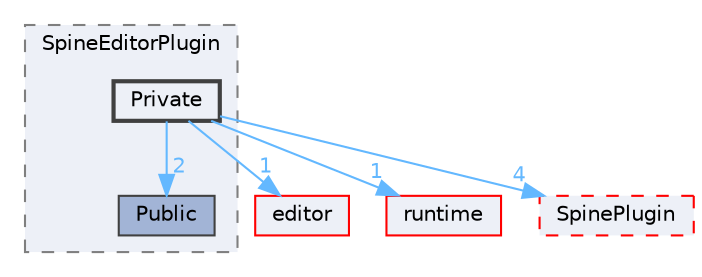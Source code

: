 digraph "external/spine-runtimes/spine-ue/Plugins/SpinePlugin/Source/SpineEditorPlugin/Private"
{
 // LATEX_PDF_SIZE
  bgcolor="transparent";
  edge [fontname=Helvetica,fontsize=10,labelfontname=Helvetica,labelfontsize=10];
  node [fontname=Helvetica,fontsize=10,shape=box,height=0.2,width=0.4];
  compound=true
  subgraph clusterdir_056553660307928380e68d44120180df {
    graph [ bgcolor="#edf0f7", pencolor="grey50", label="SpineEditorPlugin", fontname=Helvetica,fontsize=10 style="filled,dashed", URL="dir_056553660307928380e68d44120180df.html",tooltip=""]
  dir_f1b50f78e6592c8fac52c64b713c1fb2 [label="Public", fillcolor="#a2b4d6", color="grey25", style="filled", URL="dir_f1b50f78e6592c8fac52c64b713c1fb2.html",tooltip=""];
  dir_abfeed8f448f8e9e09153263c1a86696 [label="Private", fillcolor="#edf0f7", color="grey25", style="filled,bold", URL="dir_abfeed8f448f8e9e09153263c1a86696.html",tooltip=""];
  }
  dir_bac5aa69239d34ac960582aca466258e [label="editor", fillcolor="#edf0f7", color="red", style="filled", URL="dir_bac5aa69239d34ac960582aca466258e.html",tooltip=""];
  dir_cb031e414f281a658b23dddb30bb9d2c [label="runtime", fillcolor="#edf0f7", color="red", style="filled", URL="dir_cb031e414f281a658b23dddb30bb9d2c.html",tooltip=""];
  dir_f3d1b67f464386ac6e408a8c61abd82e [label="SpinePlugin", fillcolor="#edf0f7", color="red", style="filled,dashed", URL="dir_f3d1b67f464386ac6e408a8c61abd82e.html",tooltip=""];
  dir_abfeed8f448f8e9e09153263c1a86696->dir_bac5aa69239d34ac960582aca466258e [headlabel="1", labeldistance=1.5 headhref="dir_000567_000235.html" href="dir_000567_000235.html" color="steelblue1" fontcolor="steelblue1"];
  dir_abfeed8f448f8e9e09153263c1a86696->dir_cb031e414f281a658b23dddb30bb9d2c [headlabel="1", labeldistance=1.5 headhref="dir_000567_000628.html" href="dir_000567_000628.html" color="steelblue1" fontcolor="steelblue1"];
  dir_abfeed8f448f8e9e09153263c1a86696->dir_f1b50f78e6592c8fac52c64b713c1fb2 [headlabel="2", labeldistance=1.5 headhref="dir_000567_000590.html" href="dir_000567_000590.html" color="steelblue1" fontcolor="steelblue1"];
  dir_abfeed8f448f8e9e09153263c1a86696->dir_f3d1b67f464386ac6e408a8c61abd82e [headlabel="4", labeldistance=1.5 headhref="dir_000567_000750.html" href="dir_000567_000750.html" color="steelblue1" fontcolor="steelblue1"];
}

